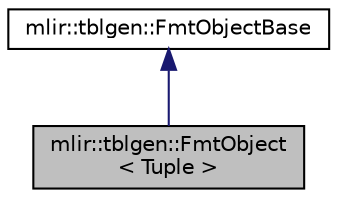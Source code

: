 digraph "mlir::tblgen::FmtObject&lt; Tuple &gt;"
{
  bgcolor="transparent";
  edge [fontname="Helvetica",fontsize="10",labelfontname="Helvetica",labelfontsize="10"];
  node [fontname="Helvetica",fontsize="10",shape=record];
  Node0 [label="mlir::tblgen::FmtObject\l\< Tuple \>",height=0.2,width=0.4,color="black", fillcolor="grey75", style="filled", fontcolor="black"];
  Node1 -> Node0 [dir="back",color="midnightblue",fontsize="10",style="solid",fontname="Helvetica"];
  Node1 [label="mlir::tblgen::FmtObjectBase",height=0.2,width=0.4,color="black",URL="$classmlir_1_1tblgen_1_1FmtObjectBase.html"];
}

